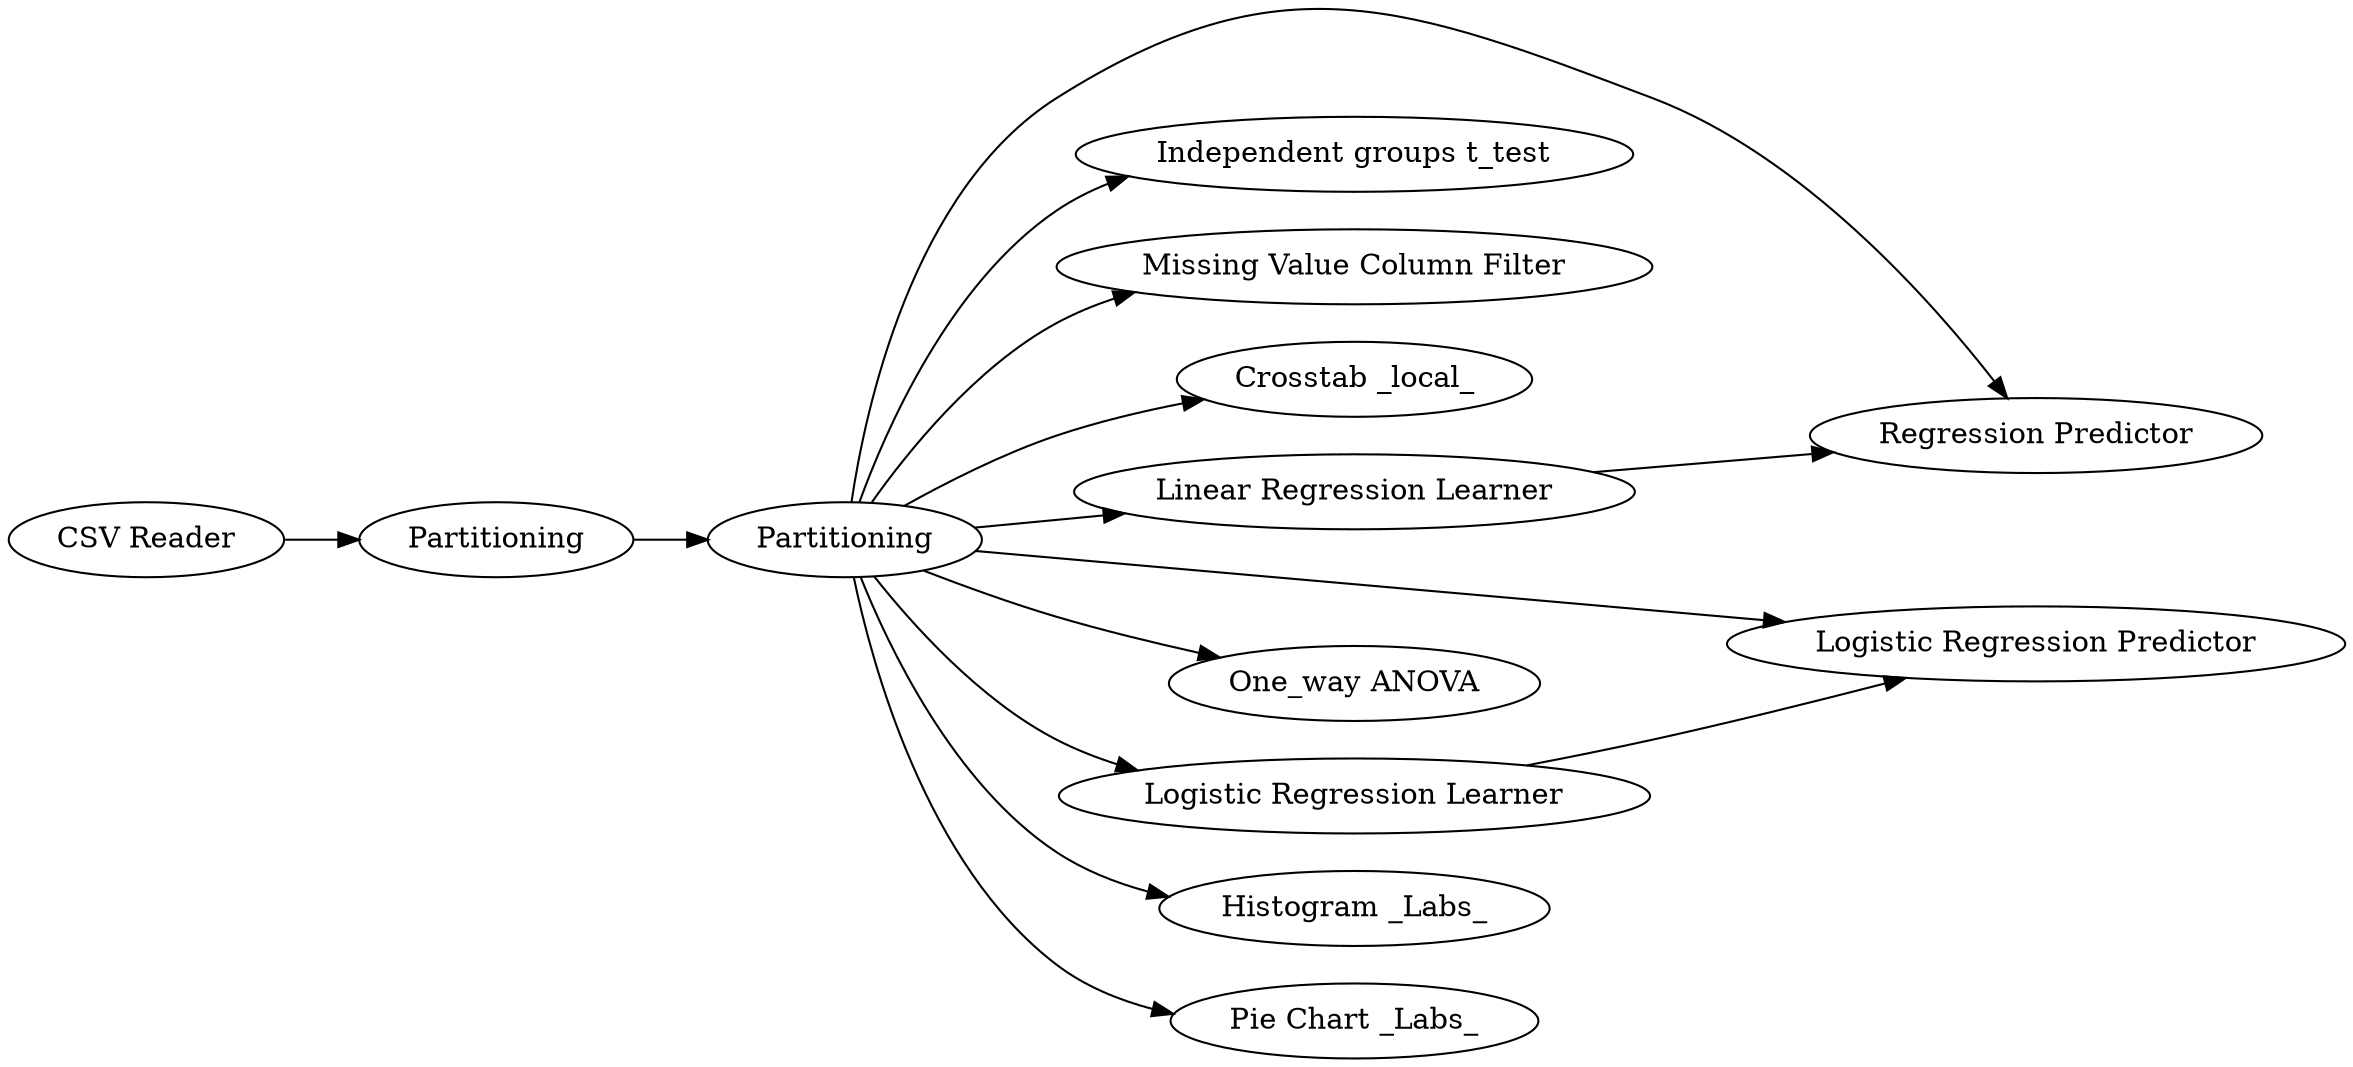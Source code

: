 digraph {
	"-3271994043929098230_10" [label="Regression Predictor"]
	"-3271994043929098230_7" [label="Independent groups t_test"]
	"-3271994043929098230_13" [label="Missing Value Column Filter"]
	"-3271994043929098230_6" [label="Crosstab _local_"]
	"-3271994043929098230_9" [label="Linear Regression Learner"]
	"-3271994043929098230_12" [label="Logistic Regression Predictor"]
	"-3271994043929098230_3" [label=Partitioning]
	"-3271994043929098230_1" [label="CSV Reader"]
	"-3271994043929098230_2" [label=Partitioning]
	"-3271994043929098230_8" [label="One_way ANOVA"]
	"-3271994043929098230_11" [label="Logistic Regression Learner"]
	"-3271994043929098230_5" [label="Histogram _Labs_"]
	"-3271994043929098230_4" [label="Pie Chart _Labs_"]
	"-3271994043929098230_3" -> "-3271994043929098230_5"
	"-3271994043929098230_3" -> "-3271994043929098230_9"
	"-3271994043929098230_3" -> "-3271994043929098230_12"
	"-3271994043929098230_1" -> "-3271994043929098230_2"
	"-3271994043929098230_3" -> "-3271994043929098230_6"
	"-3271994043929098230_3" -> "-3271994043929098230_10"
	"-3271994043929098230_3" -> "-3271994043929098230_11"
	"-3271994043929098230_11" -> "-3271994043929098230_12"
	"-3271994043929098230_2" -> "-3271994043929098230_3"
	"-3271994043929098230_3" -> "-3271994043929098230_13"
	"-3271994043929098230_3" -> "-3271994043929098230_7"
	"-3271994043929098230_9" -> "-3271994043929098230_10"
	"-3271994043929098230_3" -> "-3271994043929098230_4"
	"-3271994043929098230_3" -> "-3271994043929098230_8"
	rankdir=LR
}

